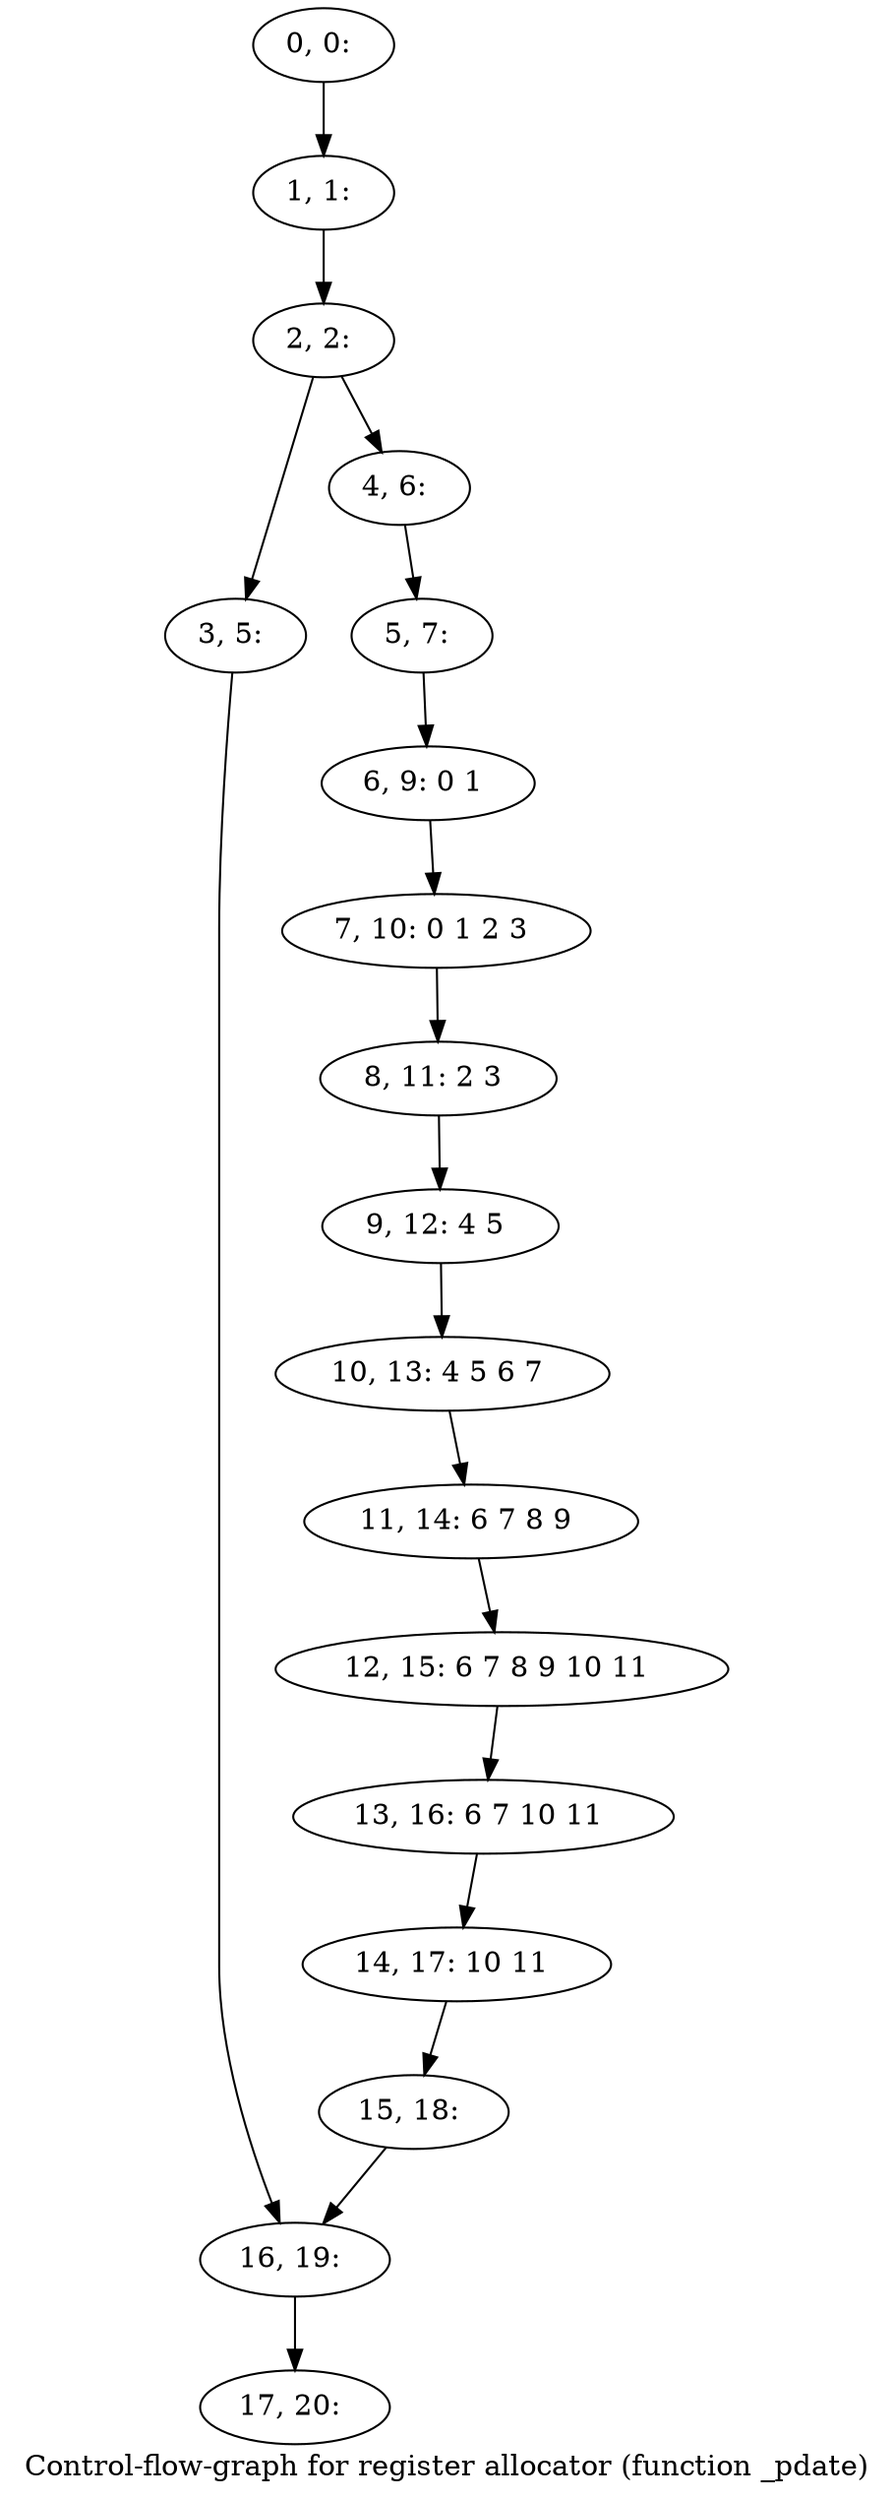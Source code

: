 digraph G {
graph [label="Control-flow-graph for register allocator (function _pdate)"]
0[label="0, 0: "];
1[label="1, 1: "];
2[label="2, 2: "];
3[label="3, 5: "];
4[label="4, 6: "];
5[label="5, 7: "];
6[label="6, 9: 0 1 "];
7[label="7, 10: 0 1 2 3 "];
8[label="8, 11: 2 3 "];
9[label="9, 12: 4 5 "];
10[label="10, 13: 4 5 6 7 "];
11[label="11, 14: 6 7 8 9 "];
12[label="12, 15: 6 7 8 9 10 11 "];
13[label="13, 16: 6 7 10 11 "];
14[label="14, 17: 10 11 "];
15[label="15, 18: "];
16[label="16, 19: "];
17[label="17, 20: "];
0->1 ;
1->2 ;
2->3 ;
2->4 ;
3->16 ;
4->5 ;
5->6 ;
6->7 ;
7->8 ;
8->9 ;
9->10 ;
10->11 ;
11->12 ;
12->13 ;
13->14 ;
14->15 ;
15->16 ;
16->17 ;
}
